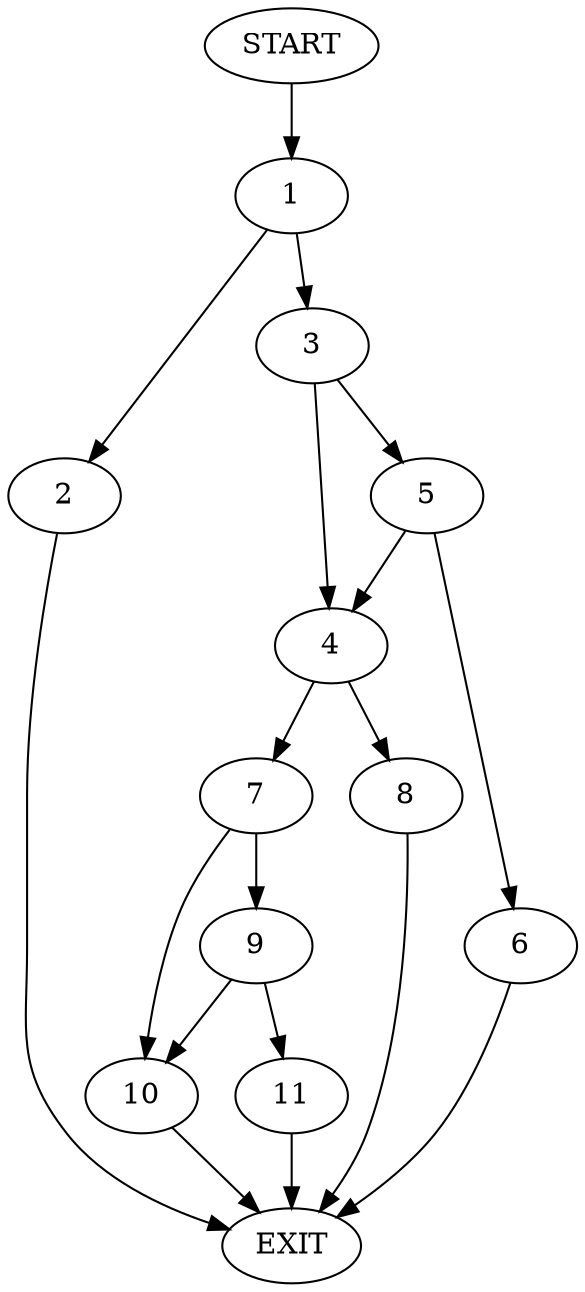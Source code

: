 digraph {
0 [label="START"]
12 [label="EXIT"]
0 -> 1
1 -> 2
1 -> 3
2 -> 12
3 -> 4
3 -> 5
5 -> 6
5 -> 4
4 -> 7
4 -> 8
6 -> 12
8 -> 12
7 -> 9
7 -> 10
10 -> 12
9 -> 11
9 -> 10
11 -> 12
}
